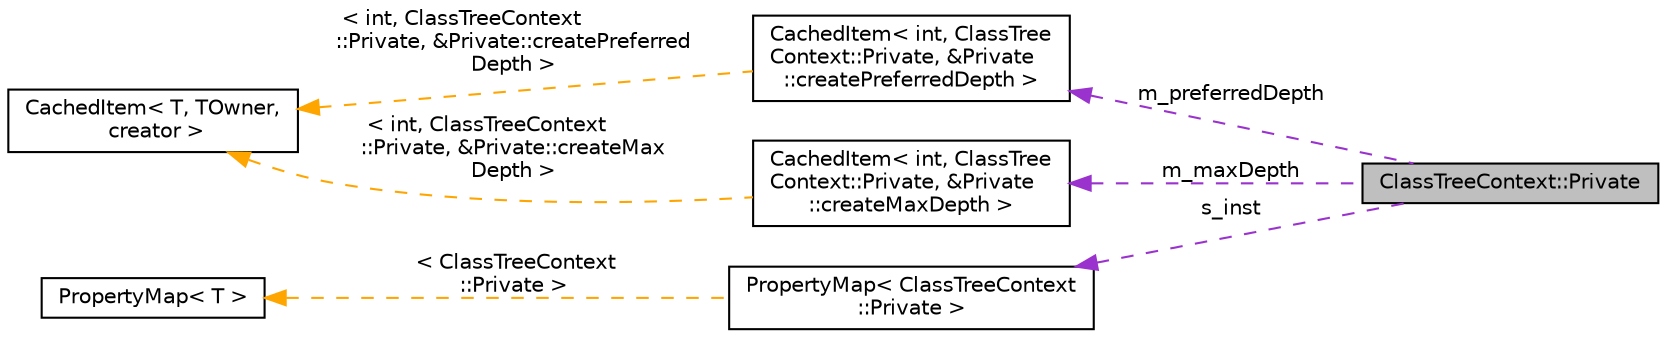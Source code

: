 digraph "ClassTreeContext::Private"
{
 // INTERACTIVE_SVG=YES
 // LATEX_PDF_SIZE
  edge [fontname="Helvetica",fontsize="10",labelfontname="Helvetica",labelfontsize="10"];
  node [fontname="Helvetica",fontsize="10",shape=record];
  rankdir="LR";
  Node1 [label="ClassTreeContext::Private",height=0.2,width=0.4,color="black", fillcolor="grey75", style="filled", fontcolor="black",tooltip=" "];
  Node2 -> Node1 [dir="back",color="darkorchid3",fontsize="10",style="dashed",label=" m_preferredDepth" ,fontname="Helvetica"];
  Node2 [label="CachedItem\< int, ClassTree\lContext::Private, &Private\l::createPreferredDepth \>",height=0.2,width=0.4,color="black", fillcolor="white", style="filled",URL="$d7/dc1/class_cached_item.html",tooltip=" "];
  Node3 -> Node2 [dir="back",color="orange",fontsize="10",style="dashed",label=" \< int, ClassTreeContext\l::Private, &Private::createPreferred\lDepth \>" ,fontname="Helvetica"];
  Node3 [label="CachedItem\< T, TOwner,\l creator \>",height=0.2,width=0.4,color="black", fillcolor="white", style="filled",URL="$d7/dc1/class_cached_item.html",tooltip="Wrapper for data that needs to be cached."];
  Node4 -> Node1 [dir="back",color="darkorchid3",fontsize="10",style="dashed",label=" m_maxDepth" ,fontname="Helvetica"];
  Node4 [label="CachedItem\< int, ClassTree\lContext::Private, &Private\l::createMaxDepth \>",height=0.2,width=0.4,color="black", fillcolor="white", style="filled",URL="$d7/dc1/class_cached_item.html",tooltip=" "];
  Node3 -> Node4 [dir="back",color="orange",fontsize="10",style="dashed",label=" \< int, ClassTreeContext\l::Private, &Private::createMax\lDepth \>" ,fontname="Helvetica"];
  Node5 -> Node1 [dir="back",color="darkorchid3",fontsize="10",style="dashed",label=" s_inst" ,fontname="Helvetica"];
  Node5 [label="PropertyMap\< ClassTreeContext\l::Private \>",height=0.2,width=0.4,color="black", fillcolor="white", style="filled",URL="$d5/dbf/class_property_map.html",tooltip=" "];
  Node6 -> Node5 [dir="back",color="orange",fontsize="10",style="dashed",label=" \< ClassTreeContext\l::Private \>" ,fontname="Helvetica"];
  Node6 [label="PropertyMap\< T \>",height=0.2,width=0.4,color="black", fillcolor="white", style="filled",URL="$d5/dbf/class_property_map.html",tooltip="Class representing a mapping of properties and the corresponding getter function."];
}
